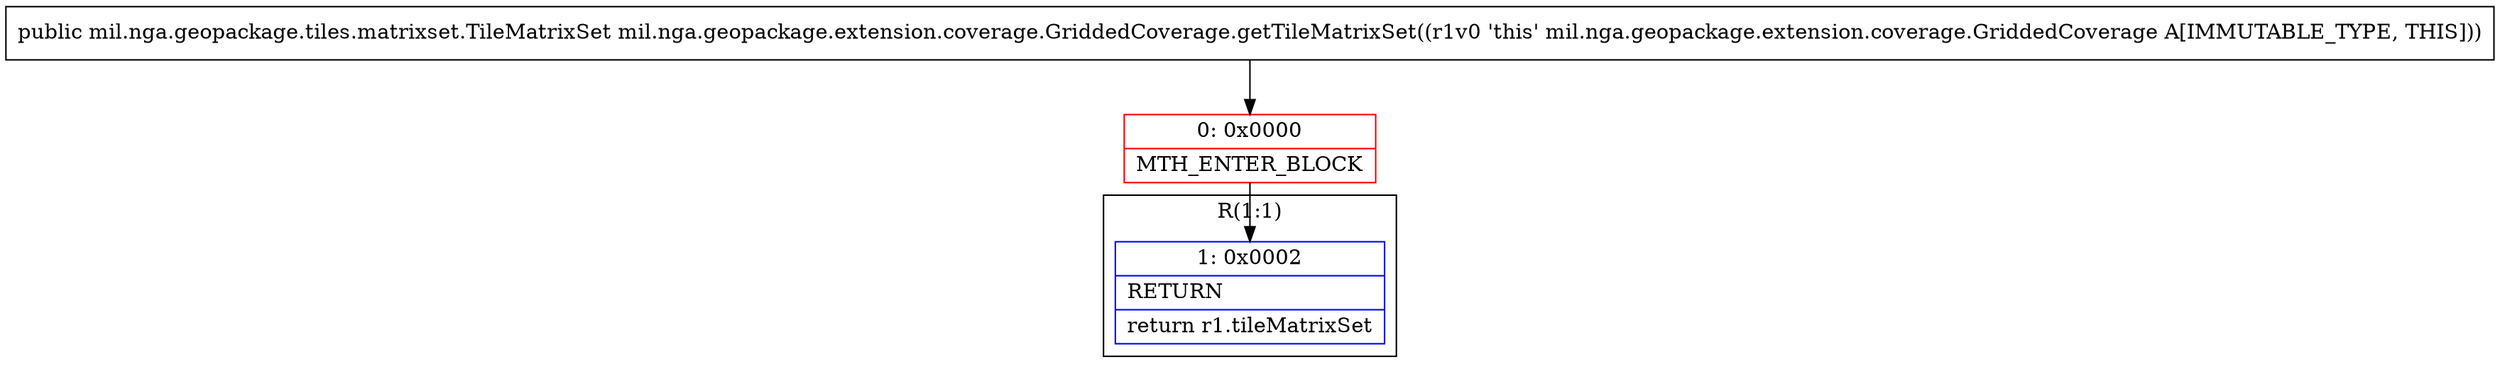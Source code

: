 digraph "CFG formil.nga.geopackage.extension.coverage.GriddedCoverage.getTileMatrixSet()Lmil\/nga\/geopackage\/tiles\/matrixset\/TileMatrixSet;" {
subgraph cluster_Region_899260665 {
label = "R(1:1)";
node [shape=record,color=blue];
Node_1 [shape=record,label="{1\:\ 0x0002|RETURN\l|return r1.tileMatrixSet\l}"];
}
Node_0 [shape=record,color=red,label="{0\:\ 0x0000|MTH_ENTER_BLOCK\l}"];
MethodNode[shape=record,label="{public mil.nga.geopackage.tiles.matrixset.TileMatrixSet mil.nga.geopackage.extension.coverage.GriddedCoverage.getTileMatrixSet((r1v0 'this' mil.nga.geopackage.extension.coverage.GriddedCoverage A[IMMUTABLE_TYPE, THIS])) }"];
MethodNode -> Node_0;
Node_0 -> Node_1;
}

